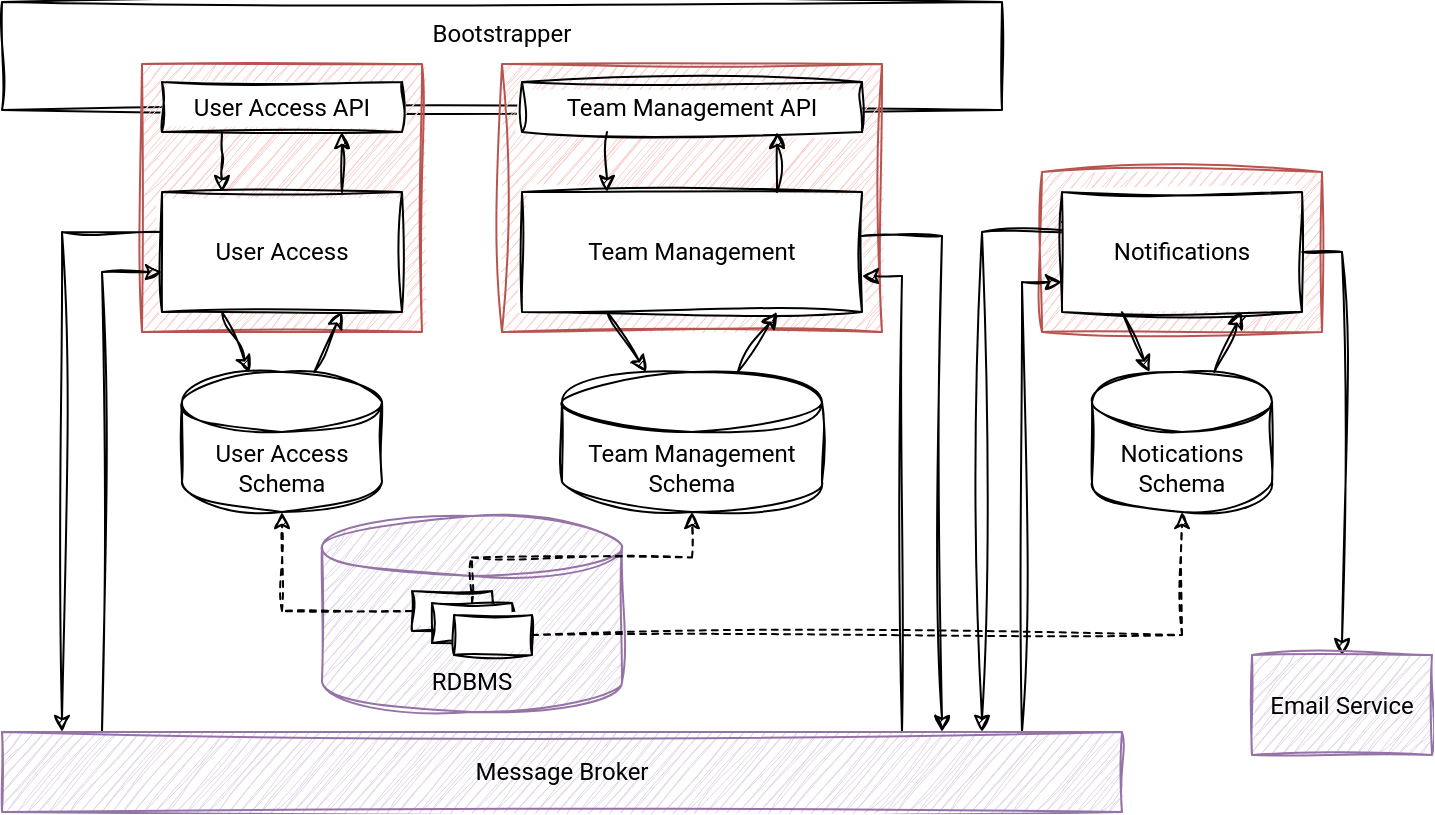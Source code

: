 <mxfile version="24.3.1" type="device">
  <diagram name="Page-1" id="CXn9U8QQRP24-tGG3k7F">
    <mxGraphModel dx="989" dy="481" grid="1" gridSize="10" guides="1" tooltips="1" connect="1" arrows="1" fold="1" page="1" pageScale="1" pageWidth="850" pageHeight="1100" math="0" shadow="0">
      <root>
        <mxCell id="0" />
        <mxCell id="1" parent="0" />
        <mxCell id="UBsfntNikDNxakKA8d_u-2" value="Bootstrapper" style="rounded=0;whiteSpace=wrap;html=1;sketch=1;curveFitting=1;jiggle=2;fontFamily=Roboto;fontSource=https%3A%2F%2Ffonts.googleapis.com%2Fcss%3Ffamily%3DRoboto;spacingBottom=0;align=center;spacingLeft=0;verticalAlign=top;spacingTop=2;" parent="1" vertex="1">
          <mxGeometry x="70" y="365" width="500" height="54" as="geometry" />
        </mxCell>
        <mxCell id="UBsfntNikDNxakKA8d_u-55" value="" style="rounded=0;whiteSpace=wrap;html=1;sketch=1;jiggle=2;curveFitting=1;strokeColor=#b85450;align=center;verticalAlign=middle;fontFamily=Helvetica;fontSize=12;fillColor=#f8cecc;" parent="1" vertex="1">
          <mxGeometry x="320" y="396" width="190" height="134" as="geometry" />
        </mxCell>
        <mxCell id="UBsfntNikDNxakKA8d_u-57" value="" style="rounded=0;whiteSpace=wrap;html=1;sketch=1;jiggle=2;curveFitting=1;strokeColor=#b85450;align=center;verticalAlign=middle;fontFamily=Helvetica;fontSize=12;fillColor=#f8cecc;" parent="1" vertex="1">
          <mxGeometry x="590" y="450" width="140" height="80" as="geometry" />
        </mxCell>
        <mxCell id="UBsfntNikDNxakKA8d_u-56" value="" style="rounded=0;whiteSpace=wrap;html=1;sketch=1;jiggle=2;curveFitting=1;strokeColor=#b85450;align=center;verticalAlign=middle;fontFamily=Helvetica;fontSize=12;fillColor=#f8cecc;" parent="1" vertex="1">
          <mxGeometry x="140" y="396" width="140" height="134" as="geometry" />
        </mxCell>
        <mxCell id="UBsfntNikDNxakKA8d_u-40" style="edgeStyle=none;rounded=0;sketch=1;jiggle=2;curveFitting=1;orthogonalLoop=1;jettySize=auto;html=1;exitX=0.25;exitY=1;exitDx=0;exitDy=0;strokeColor=default;align=center;verticalAlign=middle;fontFamily=Helvetica;fontSize=12;fontColor=default;labelBackgroundColor=default;endArrow=classic;" parent="1" source="UBsfntNikDNxakKA8d_u-1" target="UBsfntNikDNxakKA8d_u-5" edge="1">
          <mxGeometry relative="1" as="geometry" />
        </mxCell>
        <mxCell id="UBsfntNikDNxakKA8d_u-1" value="&lt;div&gt;User Access&lt;/div&gt;" style="rounded=0;whiteSpace=wrap;html=1;sketch=1;curveFitting=1;jiggle=2;fontFamily=Roboto;fontSource=https%3A%2F%2Ffonts.googleapis.com%2Fcss%3Ffamily%3DRoboto;" parent="1" vertex="1">
          <mxGeometry x="150" y="460" width="120" height="60" as="geometry" />
        </mxCell>
        <mxCell id="UBsfntNikDNxakKA8d_u-42" style="edgeStyle=none;rounded=0;sketch=1;jiggle=2;curveFitting=1;orthogonalLoop=1;jettySize=auto;html=1;exitX=0.25;exitY=1;exitDx=0;exitDy=0;strokeColor=default;align=center;verticalAlign=middle;fontFamily=Helvetica;fontSize=12;fontColor=default;labelBackgroundColor=default;endArrow=classic;" parent="1" source="UBsfntNikDNxakKA8d_u-3" target="UBsfntNikDNxakKA8d_u-9" edge="1">
          <mxGeometry relative="1" as="geometry" />
        </mxCell>
        <mxCell id="UBsfntNikDNxakKA8d_u-3" value="&lt;div&gt;Team Management&lt;/div&gt;" style="rounded=0;whiteSpace=wrap;html=1;sketch=1;curveFitting=1;jiggle=2;fontFamily=Roboto;fontSource=https%3A%2F%2Ffonts.googleapis.com%2Fcss%3Ffamily%3DRoboto;" parent="1" vertex="1">
          <mxGeometry x="330" y="460" width="170" height="60" as="geometry" />
        </mxCell>
        <mxCell id="UBsfntNikDNxakKA8d_u-41" style="edgeStyle=none;rounded=0;sketch=1;jiggle=2;curveFitting=1;orthogonalLoop=1;jettySize=auto;html=1;entryX=0.75;entryY=1;entryDx=0;entryDy=0;strokeColor=default;align=center;verticalAlign=middle;fontFamily=Helvetica;fontSize=12;fontColor=default;labelBackgroundColor=default;endArrow=classic;" parent="1" source="UBsfntNikDNxakKA8d_u-5" target="UBsfntNikDNxakKA8d_u-1" edge="1">
          <mxGeometry relative="1" as="geometry" />
        </mxCell>
        <mxCell id="UBsfntNikDNxakKA8d_u-5" value="&lt;div&gt;User Access&lt;/div&gt;&lt;div&gt;Schema&lt;br&gt;&lt;/div&gt;" style="shape=cylinder3;whiteSpace=wrap;html=1;boundedLbl=1;backgroundOutline=1;size=15;sketch=1;curveFitting=1;jiggle=2;fontFamily=Roboto;fontSource=https%3A%2F%2Ffonts.googleapis.com%2Fcss%3Ffamily%3DRoboto;" parent="1" vertex="1">
          <mxGeometry x="160" y="550" width="100" height="70" as="geometry" />
        </mxCell>
        <mxCell id="UBsfntNikDNxakKA8d_u-43" style="edgeStyle=none;rounded=0;sketch=1;jiggle=2;curveFitting=1;orthogonalLoop=1;jettySize=auto;html=1;entryX=0.75;entryY=1;entryDx=0;entryDy=0;strokeColor=default;align=center;verticalAlign=middle;fontFamily=Helvetica;fontSize=12;fontColor=default;labelBackgroundColor=default;endArrow=classic;" parent="1" source="UBsfntNikDNxakKA8d_u-9" target="UBsfntNikDNxakKA8d_u-3" edge="1">
          <mxGeometry relative="1" as="geometry" />
        </mxCell>
        <mxCell id="UBsfntNikDNxakKA8d_u-9" value="&lt;div&gt;Team Management&lt;/div&gt;&lt;div&gt;Schema&lt;/div&gt;" style="shape=cylinder3;whiteSpace=wrap;html=1;boundedLbl=1;backgroundOutline=1;size=15;sketch=1;curveFitting=1;jiggle=2;fontFamily=Roboto;fontSource=https%3A%2F%2Ffonts.googleapis.com%2Fcss%3Ffamily%3DRoboto;" parent="1" vertex="1">
          <mxGeometry x="350" y="550" width="130" height="70" as="geometry" />
        </mxCell>
        <mxCell id="UBsfntNikDNxakKA8d_u-67" style="edgeStyle=orthogonalEdgeStyle;rounded=0;sketch=1;jiggle=2;curveFitting=1;orthogonalLoop=1;jettySize=auto;html=1;strokeColor=default;align=center;verticalAlign=middle;fontFamily=Helvetica;fontSize=12;fontColor=default;labelBackgroundColor=default;endArrow=classic;" parent="1" source="UBsfntNikDNxakKA8d_u-10" edge="1">
          <mxGeometry relative="1" as="geometry">
            <mxPoint x="150" y="500" as="targetPoint" />
            <Array as="points">
              <mxPoint x="120" y="500" />
              <mxPoint x="150" y="500" />
            </Array>
          </mxGeometry>
        </mxCell>
        <mxCell id="UBsfntNikDNxakKA8d_u-70" style="edgeStyle=orthogonalEdgeStyle;rounded=0;sketch=1;jiggle=2;curveFitting=1;orthogonalLoop=1;jettySize=auto;html=1;entryX=1;entryY=0.75;entryDx=0;entryDy=0;strokeColor=default;align=center;verticalAlign=middle;fontFamily=Helvetica;fontSize=12;fontColor=default;labelBackgroundColor=default;endArrow=classic;" parent="1" source="UBsfntNikDNxakKA8d_u-10" edge="1">
          <mxGeometry relative="1" as="geometry">
            <mxPoint x="530.034" y="727" as="sourcePoint" />
            <mxPoint x="500.0" y="502" as="targetPoint" />
            <Array as="points">
              <mxPoint x="520" y="502" />
            </Array>
          </mxGeometry>
        </mxCell>
        <mxCell id="UBsfntNikDNxakKA8d_u-74" style="edgeStyle=orthogonalEdgeStyle;rounded=0;sketch=1;jiggle=2;curveFitting=1;orthogonalLoop=1;jettySize=auto;html=1;strokeColor=default;align=center;verticalAlign=middle;fontFamily=Helvetica;fontSize=12;fontColor=default;labelBackgroundColor=default;endArrow=classic;entryX=0;entryY=0.75;entryDx=0;entryDy=0;" parent="1" source="UBsfntNikDNxakKA8d_u-10" target="UBsfntNikDNxakKA8d_u-24" edge="1">
          <mxGeometry relative="1" as="geometry">
            <Array as="points">
              <mxPoint x="580" y="505" />
            </Array>
            <mxPoint x="590" y="500" as="targetPoint" />
          </mxGeometry>
        </mxCell>
        <mxCell id="UBsfntNikDNxakKA8d_u-10" value="&lt;span&gt;&lt;span&gt;Message Broker &lt;/span&gt;&lt;/span&gt;" style="rounded=0;whiteSpace=wrap;html=1;sketch=1;curveFitting=1;jiggle=2;fontFamily=Roboto;fontSource=https%3A%2F%2Ffonts.googleapis.com%2Fcss%3Ffamily%3DRoboto;rotation=0;fillColor=#e1d5e7;strokeColor=#9673a6;" parent="1" vertex="1">
          <mxGeometry x="70" y="730" width="560" height="40" as="geometry" />
        </mxCell>
        <mxCell id="UBsfntNikDNxakKA8d_u-73" style="edgeStyle=orthogonalEdgeStyle;rounded=0;sketch=1;jiggle=2;curveFitting=1;orthogonalLoop=1;jettySize=auto;html=1;exitX=0;exitY=0.25;exitDx=0;exitDy=0;strokeColor=default;align=center;verticalAlign=middle;fontFamily=Helvetica;fontSize=12;fontColor=default;labelBackgroundColor=default;endArrow=classic;" parent="1" source="UBsfntNikDNxakKA8d_u-24" target="UBsfntNikDNxakKA8d_u-10" edge="1">
          <mxGeometry relative="1" as="geometry">
            <Array as="points">
              <mxPoint x="610" y="475" />
              <mxPoint x="610" y="480" />
              <mxPoint x="560" y="480" />
            </Array>
          </mxGeometry>
        </mxCell>
        <mxCell id="AWR4c0Q7LuoCssYUKBDL-14" style="edgeStyle=none;rounded=0;sketch=1;jiggle=2;curveFitting=1;orthogonalLoop=1;jettySize=auto;html=1;exitX=0.25;exitY=1;exitDx=0;exitDy=0;strokeColor=default;align=center;verticalAlign=middle;fontFamily=Helvetica;fontSize=12;fontColor=default;labelBackgroundColor=default;endArrow=classic;" parent="1" source="UBsfntNikDNxakKA8d_u-24" target="AWR4c0Q7LuoCssYUKBDL-1" edge="1">
          <mxGeometry relative="1" as="geometry" />
        </mxCell>
        <mxCell id="AWR4c0Q7LuoCssYUKBDL-16" style="edgeStyle=orthogonalEdgeStyle;rounded=0;sketch=1;jiggle=2;curveFitting=1;orthogonalLoop=1;jettySize=auto;html=1;exitX=1;exitY=0.5;exitDx=0;exitDy=0;strokeColor=default;align=center;verticalAlign=middle;fontFamily=Helvetica;fontSize=12;fontColor=default;labelBackgroundColor=default;endArrow=classic;" parent="1" source="UBsfntNikDNxakKA8d_u-24" target="UBsfntNikDNxakKA8d_u-27" edge="1">
          <mxGeometry relative="1" as="geometry" />
        </mxCell>
        <mxCell id="UBsfntNikDNxakKA8d_u-24" value="&lt;div&gt;Notifications&lt;/div&gt;" style="rounded=0;whiteSpace=wrap;html=1;sketch=1;curveFitting=1;jiggle=2;fontFamily=Roboto;fontSource=https%3A%2F%2Ffonts.googleapis.com%2Fcss%3Ffamily%3DRoboto;" parent="1" vertex="1">
          <mxGeometry x="600" y="460" width="120" height="60" as="geometry" />
        </mxCell>
        <mxCell id="UBsfntNikDNxakKA8d_u-27" value="Email Service" style="rounded=0;whiteSpace=wrap;html=1;shadow=0;sketch=1;curveFitting=1;jiggle=2;fontFamily=Roboto;fontSource=https%3A%2F%2Ffonts.googleapis.com%2Fcss%3Ffamily%3DRoboto;fillColor=#e1d5e7;strokeColor=#9673a6;" parent="1" vertex="1">
          <mxGeometry x="695" y="691.5" width="90" height="50" as="geometry" />
        </mxCell>
        <mxCell id="UBsfntNikDNxakKA8d_u-51" value="&lt;div&gt;User Access API&lt;/div&gt;" style="rounded=0;whiteSpace=wrap;html=1;sketch=1;curveFitting=1;jiggle=2;fontFamily=Roboto;fontSource=https%3A%2F%2Ffonts.googleapis.com%2Fcss%3Ffamily%3DRoboto;" parent="1" vertex="1">
          <mxGeometry x="150" y="405" width="120" height="25" as="geometry" />
        </mxCell>
        <mxCell id="UBsfntNikDNxakKA8d_u-21" style="rounded=0;orthogonalLoop=1;jettySize=auto;html=1;sketch=1;curveFitting=1;jiggle=2;edgeStyle=orthogonalEdgeStyle;" parent="1" source="UBsfntNikDNxakKA8d_u-51" target="UBsfntNikDNxakKA8d_u-1" edge="1">
          <mxGeometry relative="1" as="geometry">
            <mxPoint x="180.0" y="390" as="sourcePoint" />
            <mxPoint x="180" y="455" as="targetPoint" />
            <Array as="points">
              <mxPoint x="180" y="440" />
              <mxPoint x="180" y="440" />
            </Array>
          </mxGeometry>
        </mxCell>
        <mxCell id="UBsfntNikDNxakKA8d_u-49" style="edgeStyle=orthogonalEdgeStyle;rounded=0;sketch=1;jiggle=2;curveFitting=1;orthogonalLoop=1;jettySize=auto;html=1;exitX=0.75;exitY=0;exitDx=0;exitDy=0;strokeColor=default;align=center;verticalAlign=middle;fontFamily=Helvetica;fontSize=12;fontColor=default;labelBackgroundColor=default;endArrow=classic;" parent="1" source="UBsfntNikDNxakKA8d_u-1" target="UBsfntNikDNxakKA8d_u-51" edge="1">
          <mxGeometry relative="1" as="geometry">
            <mxPoint x="240" y="390" as="targetPoint" />
            <Array as="points">
              <mxPoint x="240" y="420" />
              <mxPoint x="240" y="420" />
            </Array>
          </mxGeometry>
        </mxCell>
        <mxCell id="UBsfntNikDNxakKA8d_u-58" value="RDBMS" style="shape=cylinder3;whiteSpace=wrap;html=1;boundedLbl=1;backgroundOutline=1;size=15;sketch=1;curveFitting=1;jiggle=2;fontFamily=Roboto;fontSource=https%3A%2F%2Ffonts.googleapis.com%2Fcss%3Ffamily%3DRoboto;verticalAlign=bottom;spacingBottom=2;fillColor=#e1d5e7;strokeColor=#9673a6;" parent="1" vertex="1">
          <mxGeometry x="230" y="622" width="150" height="98" as="geometry" />
        </mxCell>
        <mxCell id="UBsfntNikDNxakKA8d_u-59" value="" style="rounded=0;whiteSpace=wrap;html=1;sketch=1;jiggle=2;curveFitting=1;strokeColor=default;align=center;verticalAlign=middle;fontFamily=Helvetica;fontSize=12;fontColor=default;fillColor=default;" parent="1" vertex="1">
          <mxGeometry x="275" y="659.5" width="40" height="20" as="geometry" />
        </mxCell>
        <mxCell id="UBsfntNikDNxakKA8d_u-52" value="Team Management API" style="rounded=0;whiteSpace=wrap;html=1;fontFamily=Roboto;fontSource=https%3A%2F%2Ffonts.googleapis.com%2Fcss%3Ffamily%3DRoboto;sketch=1;curveFitting=1;jiggle=2;" parent="1" vertex="1">
          <mxGeometry x="330" y="405" width="170" height="25" as="geometry" />
        </mxCell>
        <mxCell id="UBsfntNikDNxakKA8d_u-66" style="edgeStyle=orthogonalEdgeStyle;rounded=0;sketch=1;jiggle=2;curveFitting=1;orthogonalLoop=1;jettySize=auto;html=1;exitX=0;exitY=0.25;exitDx=0;exitDy=0;strokeColor=default;align=center;verticalAlign=middle;fontFamily=Helvetica;fontSize=12;fontColor=default;labelBackgroundColor=default;endArrow=classic;" parent="1" edge="1">
          <mxGeometry relative="1" as="geometry">
            <mxPoint x="150" y="480.025" as="sourcePoint" />
            <mxPoint x="100" y="730" as="targetPoint" />
            <Array as="points">
              <mxPoint x="100" y="480" />
              <mxPoint x="100" y="730" />
            </Array>
          </mxGeometry>
        </mxCell>
        <mxCell id="UBsfntNikDNxakKA8d_u-69" style="edgeStyle=orthogonalEdgeStyle;rounded=0;sketch=1;jiggle=2;curveFitting=1;orthogonalLoop=1;jettySize=auto;html=1;exitX=1;exitY=0.25;exitDx=0;exitDy=0;strokeColor=default;align=center;verticalAlign=middle;fontFamily=Helvetica;fontSize=12;fontColor=default;labelBackgroundColor=default;endArrow=classic;" parent="1" target="UBsfntNikDNxakKA8d_u-10" edge="1">
          <mxGeometry relative="1" as="geometry">
            <mxPoint x="500.0" y="482.025" as="sourcePoint" />
            <mxPoint x="550.07" y="733.2" as="targetPoint" />
            <Array as="points">
              <mxPoint x="540" y="482" />
            </Array>
          </mxGeometry>
        </mxCell>
        <mxCell id="UBsfntNikDNxakKA8d_u-72" style="edgeStyle=none;rounded=0;sketch=1;jiggle=2;curveFitting=1;orthogonalLoop=1;jettySize=auto;html=1;exitX=0.75;exitY=0;exitDx=0;exitDy=0;entryX=0.75;entryY=1;entryDx=0;entryDy=0;strokeColor=default;align=center;verticalAlign=middle;fontFamily=Helvetica;fontSize=12;fontColor=default;labelBackgroundColor=default;endArrow=classic;" parent="1" source="UBsfntNikDNxakKA8d_u-3" target="UBsfntNikDNxakKA8d_u-52" edge="1">
          <mxGeometry relative="1" as="geometry" />
        </mxCell>
        <mxCell id="UBsfntNikDNxakKA8d_u-71" style="edgeStyle=none;rounded=0;sketch=1;jiggle=2;curveFitting=1;orthogonalLoop=1;jettySize=auto;html=1;exitX=0.25;exitY=1;exitDx=0;exitDy=0;entryX=0.25;entryY=0;entryDx=0;entryDy=0;strokeColor=default;align=center;verticalAlign=middle;fontFamily=Helvetica;fontSize=12;fontColor=default;labelBackgroundColor=default;endArrow=classic;" parent="1" source="UBsfntNikDNxakKA8d_u-52" target="UBsfntNikDNxakKA8d_u-3" edge="1">
          <mxGeometry relative="1" as="geometry" />
        </mxCell>
        <mxCell id="AWR4c0Q7LuoCssYUKBDL-15" style="edgeStyle=none;rounded=0;sketch=1;jiggle=2;curveFitting=1;orthogonalLoop=1;jettySize=auto;html=1;entryX=0.75;entryY=1;entryDx=0;entryDy=0;strokeColor=default;align=center;verticalAlign=middle;fontFamily=Helvetica;fontSize=12;fontColor=default;labelBackgroundColor=default;endArrow=classic;" parent="1" source="AWR4c0Q7LuoCssYUKBDL-1" target="UBsfntNikDNxakKA8d_u-24" edge="1">
          <mxGeometry relative="1" as="geometry" />
        </mxCell>
        <mxCell id="AWR4c0Q7LuoCssYUKBDL-1" value="&lt;div&gt;Notications&lt;br&gt;&lt;/div&gt;&lt;div&gt;Schema&lt;/div&gt;" style="shape=cylinder3;whiteSpace=wrap;html=1;boundedLbl=1;backgroundOutline=1;size=15;sketch=1;curveFitting=1;jiggle=2;fontFamily=Roboto;fontSource=https%3A%2F%2Ffonts.googleapis.com%2Fcss%3Ffamily%3DRoboto;" parent="1" vertex="1">
          <mxGeometry x="615" y="550" width="90" height="70" as="geometry" />
        </mxCell>
        <mxCell id="AWR4c0Q7LuoCssYUKBDL-7" value="" style="rounded=0;whiteSpace=wrap;html=1;sketch=1;jiggle=2;curveFitting=1;strokeColor=default;align=center;verticalAlign=middle;fontFamily=Helvetica;fontSize=12;fontColor=default;fillColor=default;" parent="1" vertex="1">
          <mxGeometry x="285" y="665.5" width="40" height="20" as="geometry" />
        </mxCell>
        <mxCell id="AWR4c0Q7LuoCssYUKBDL-8" value="" style="rounded=0;whiteSpace=wrap;html=1;sketch=1;jiggle=2;curveFitting=1;strokeColor=default;align=center;verticalAlign=middle;fontFamily=Helvetica;fontSize=12;fontColor=default;fillColor=default;" parent="1" vertex="1">
          <mxGeometry x="296" y="671.5" width="39" height="20" as="geometry" />
        </mxCell>
        <mxCell id="AWR4c0Q7LuoCssYUKBDL-11" style="edgeStyle=orthogonalEdgeStyle;rounded=0;sketch=1;jiggle=2;curveFitting=1;orthogonalLoop=1;jettySize=auto;html=1;exitX=0.5;exitY=0;exitDx=0;exitDy=0;entryX=0.5;entryY=1;entryDx=0;entryDy=0;entryPerimeter=0;dashed=1;strokeColor=default;align=center;verticalAlign=middle;fontFamily=Roboto;fontSource=https%3A%2F%2Ffonts.googleapis.com%2Fcss%3Ffamily%3DRoboto;fontSize=12;fontColor=default;labelBackgroundColor=default;endArrow=classic;" parent="1" source="AWR4c0Q7LuoCssYUKBDL-7" target="UBsfntNikDNxakKA8d_u-9" edge="1">
          <mxGeometry relative="1" as="geometry" />
        </mxCell>
        <mxCell id="AWR4c0Q7LuoCssYUKBDL-12" style="edgeStyle=orthogonalEdgeStyle;rounded=0;sketch=1;jiggle=2;curveFitting=1;orthogonalLoop=1;jettySize=auto;html=1;exitX=0;exitY=0.5;exitDx=0;exitDy=0;entryX=0.5;entryY=1;entryDx=0;entryDy=0;entryPerimeter=0;dashed=1;strokeColor=default;align=center;verticalAlign=middle;fontFamily=Roboto;fontSource=https%3A%2F%2Ffonts.googleapis.com%2Fcss%3Ffamily%3DRoboto;fontSize=12;fontColor=default;labelBackgroundColor=default;endArrow=classic;" parent="1" source="UBsfntNikDNxakKA8d_u-59" target="UBsfntNikDNxakKA8d_u-5" edge="1">
          <mxGeometry relative="1" as="geometry" />
        </mxCell>
        <mxCell id="AWR4c0Q7LuoCssYUKBDL-13" style="edgeStyle=orthogonalEdgeStyle;rounded=0;sketch=1;jiggle=2;curveFitting=1;orthogonalLoop=1;jettySize=auto;html=1;exitX=1;exitY=0.5;exitDx=0;exitDy=0;entryX=0.5;entryY=1;entryDx=0;entryDy=0;entryPerimeter=0;dashed=1;strokeColor=default;align=center;verticalAlign=middle;fontFamily=Roboto;fontSource=https%3A%2F%2Ffonts.googleapis.com%2Fcss%3Ffamily%3DRoboto;fontSize=12;fontColor=default;labelBackgroundColor=default;endArrow=classic;" parent="1" source="AWR4c0Q7LuoCssYUKBDL-8" target="AWR4c0Q7LuoCssYUKBDL-1" edge="1">
          <mxGeometry relative="1" as="geometry" />
        </mxCell>
      </root>
    </mxGraphModel>
  </diagram>
</mxfile>
